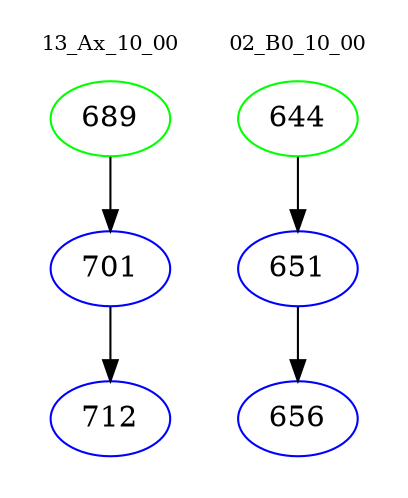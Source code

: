 digraph{
subgraph cluster_0 {
color = white
label = "13_Ax_10_00";
fontsize=10;
T0_689 [label="689", color="green"]
T0_689 -> T0_701 [color="black"]
T0_701 [label="701", color="blue"]
T0_701 -> T0_712 [color="black"]
T0_712 [label="712", color="blue"]
}
subgraph cluster_1 {
color = white
label = "02_B0_10_00";
fontsize=10;
T1_644 [label="644", color="green"]
T1_644 -> T1_651 [color="black"]
T1_651 [label="651", color="blue"]
T1_651 -> T1_656 [color="black"]
T1_656 [label="656", color="blue"]
}
}
